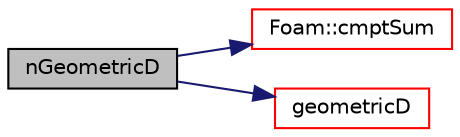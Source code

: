 digraph "nGeometricD"
{
  bgcolor="transparent";
  edge [fontname="Helvetica",fontsize="10",labelfontname="Helvetica",labelfontsize="10"];
  node [fontname="Helvetica",fontsize="10",shape=record];
  rankdir="LR";
  Node1 [label="nGeometricD",height=0.2,width=0.4,color="black", fillcolor="grey75", style="filled", fontcolor="black"];
  Node1 -> Node2 [color="midnightblue",fontsize="10",style="solid",fontname="Helvetica"];
  Node2 [label="Foam::cmptSum",height=0.2,width=0.4,color="red",URL="$a10909.html#ad06d44e93de3a7e1f174b09818614aad"];
  Node1 -> Node3 [color="midnightblue",fontsize="10",style="solid",fontname="Helvetica"];
  Node3 [label="geometricD",height=0.2,width=0.4,color="red",URL="$a01959.html#aa81cc7eb673aa92f482daaa8685202ee",tooltip="Return the vector of geometric directions in mesh. "];
}
